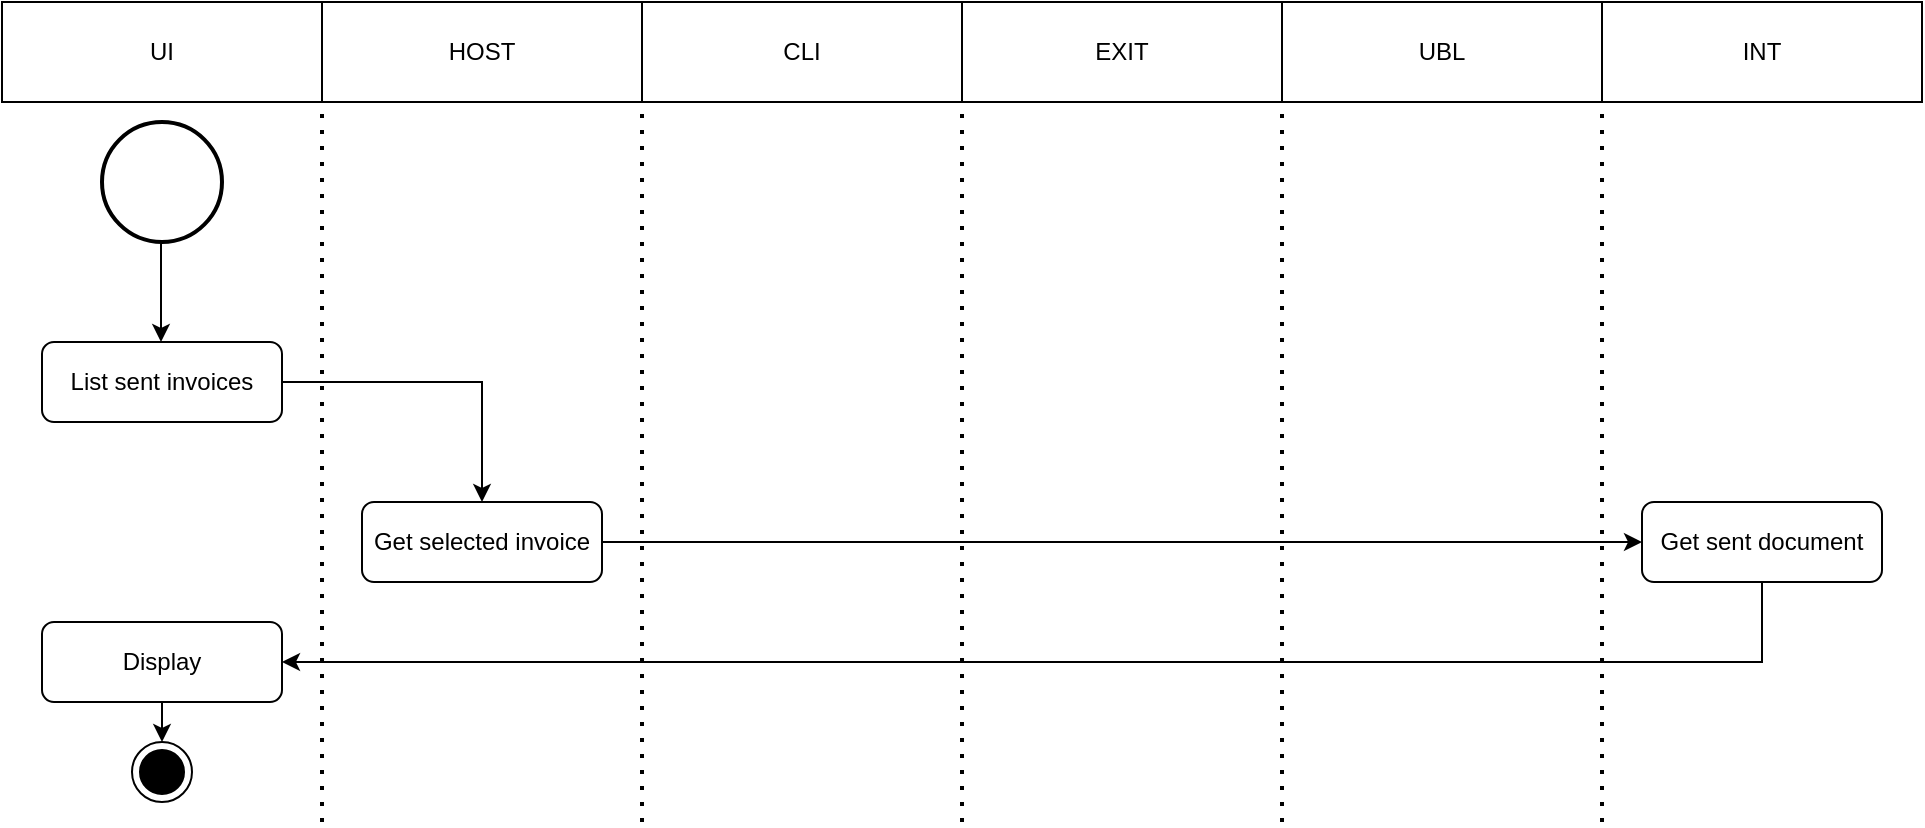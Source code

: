 <mxfile version="14.6.1" type="google"><diagram id="VYzayXerryzbBBfZEsYG" name="Page-1"><mxGraphModel dx="1829" dy="2151" grid="1" gridSize="10" guides="1" tooltips="1" connect="1" arrows="1" fold="1" page="1" pageScale="1" pageWidth="827" pageHeight="1169" math="0" shadow="0"><root><mxCell id="0"/><mxCell id="1" parent="0"/><mxCell id="x9jJ2PwtCyxCPvZJaLUr-1" value="UI" style="rounded=0;whiteSpace=wrap;html=1;fillColor=none;" vertex="1" parent="1"><mxGeometry y="-1090" width="160" height="50" as="geometry"/></mxCell><mxCell id="x9jJ2PwtCyxCPvZJaLUr-2" value="HOST" style="rounded=0;whiteSpace=wrap;html=1;fillColor=none;" vertex="1" parent="1"><mxGeometry x="160" y="-1090" width="160" height="50" as="geometry"/></mxCell><mxCell id="x9jJ2PwtCyxCPvZJaLUr-3" value="CLI" style="rounded=0;whiteSpace=wrap;html=1;fillColor=none;" vertex="1" parent="1"><mxGeometry x="320" y="-1090" width="160" height="50" as="geometry"/></mxCell><mxCell id="x9jJ2PwtCyxCPvZJaLUr-4" value="EXIT" style="rounded=0;whiteSpace=wrap;html=1;fillColor=none;" vertex="1" parent="1"><mxGeometry x="480" y="-1090" width="160" height="50" as="geometry"/></mxCell><mxCell id="x9jJ2PwtCyxCPvZJaLUr-5" value="UBL" style="rounded=0;whiteSpace=wrap;html=1;fillColor=none;" vertex="1" parent="1"><mxGeometry x="640" y="-1090" width="160" height="50" as="geometry"/></mxCell><mxCell id="x9jJ2PwtCyxCPvZJaLUr-6" value="INT" style="rounded=0;whiteSpace=wrap;html=1;fillColor=none;" vertex="1" parent="1"><mxGeometry x="800" y="-1090" width="160" height="50" as="geometry"/></mxCell><mxCell id="x9jJ2PwtCyxCPvZJaLUr-7" value="" style="strokeWidth=2;html=1;shape=mxgraph.flowchart.start_2;whiteSpace=wrap;" vertex="1" parent="1"><mxGeometry x="50" y="-1030" width="60" height="60" as="geometry"/></mxCell><mxCell id="x9jJ2PwtCyxCPvZJaLUr-8" value="" style="endArrow=classic;html=1;" edge="1" parent="1"><mxGeometry width="50" height="50" relative="1" as="geometry"><mxPoint x="79.5" y="-970" as="sourcePoint"/><mxPoint x="79.5" y="-920" as="targetPoint"/></mxGeometry></mxCell><mxCell id="x9jJ2PwtCyxCPvZJaLUr-9" style="edgeStyle=orthogonalEdgeStyle;rounded=0;orthogonalLoop=1;jettySize=auto;html=1;entryX=0.5;entryY=0;entryDx=0;entryDy=0;" edge="1" parent="1" source="x9jJ2PwtCyxCPvZJaLUr-10" target="x9jJ2PwtCyxCPvZJaLUr-19"><mxGeometry relative="1" as="geometry"/></mxCell><mxCell id="x9jJ2PwtCyxCPvZJaLUr-10" value="List sent invoices" style="rounded=1;whiteSpace=wrap;html=1;" vertex="1" parent="1"><mxGeometry x="20" y="-920" width="120" height="40" as="geometry"/></mxCell><mxCell id="x9jJ2PwtCyxCPvZJaLUr-11" style="edgeStyle=orthogonalEdgeStyle;rounded=0;orthogonalLoop=1;jettySize=auto;html=1;exitX=0.5;exitY=1;exitDx=0;exitDy=0;entryX=0.5;entryY=0;entryDx=0;entryDy=0;" edge="1" parent="1" target="x9jJ2PwtCyxCPvZJaLUr-12"><mxGeometry relative="1" as="geometry"><mxPoint x="80" y="-740" as="sourcePoint"/></mxGeometry></mxCell><mxCell id="x9jJ2PwtCyxCPvZJaLUr-12" value="" style="ellipse;html=1;shape=endState;fillColor=#000000;" vertex="1" parent="1"><mxGeometry x="65" y="-720" width="30" height="30" as="geometry"/></mxCell><mxCell id="x9jJ2PwtCyxCPvZJaLUr-13" value="" style="endArrow=none;dashed=1;html=1;dashPattern=1 3;strokeWidth=2;entryX=0;entryY=1;entryDx=0;entryDy=0;" edge="1" parent="1" target="x9jJ2PwtCyxCPvZJaLUr-2"><mxGeometry width="50" height="50" relative="1" as="geometry"><mxPoint x="160" y="-680" as="sourcePoint"/><mxPoint x="710" y="-780" as="targetPoint"/></mxGeometry></mxCell><mxCell id="x9jJ2PwtCyxCPvZJaLUr-14" value="" style="endArrow=none;dashed=1;html=1;dashPattern=1 3;strokeWidth=2;entryX=0;entryY=1;entryDx=0;entryDy=0;" edge="1" parent="1"><mxGeometry width="50" height="50" relative="1" as="geometry"><mxPoint x="320" y="-680" as="sourcePoint"/><mxPoint x="320" y="-1040" as="targetPoint"/></mxGeometry></mxCell><mxCell id="x9jJ2PwtCyxCPvZJaLUr-15" value="" style="endArrow=none;dashed=1;html=1;dashPattern=1 3;strokeWidth=2;entryX=0;entryY=1;entryDx=0;entryDy=0;" edge="1" parent="1"><mxGeometry width="50" height="50" relative="1" as="geometry"><mxPoint x="480" y="-680" as="sourcePoint"/><mxPoint x="480" y="-1040" as="targetPoint"/></mxGeometry></mxCell><mxCell id="x9jJ2PwtCyxCPvZJaLUr-16" value="" style="endArrow=none;dashed=1;html=1;dashPattern=1 3;strokeWidth=2;entryX=0;entryY=1;entryDx=0;entryDy=0;" edge="1" parent="1"><mxGeometry width="50" height="50" relative="1" as="geometry"><mxPoint x="640" y="-680" as="sourcePoint"/><mxPoint x="640" y="-1040" as="targetPoint"/></mxGeometry></mxCell><mxCell id="x9jJ2PwtCyxCPvZJaLUr-17" value="" style="endArrow=none;dashed=1;html=1;dashPattern=1 3;strokeWidth=2;entryX=0;entryY=1;entryDx=0;entryDy=0;" edge="1" parent="1"><mxGeometry width="50" height="50" relative="1" as="geometry"><mxPoint x="800" y="-680" as="sourcePoint"/><mxPoint x="800" y="-1040" as="targetPoint"/></mxGeometry></mxCell><mxCell id="x9jJ2PwtCyxCPvZJaLUr-18" style="edgeStyle=orthogonalEdgeStyle;rounded=0;orthogonalLoop=1;jettySize=auto;html=1;entryX=0;entryY=0.5;entryDx=0;entryDy=0;" edge="1" parent="1" source="x9jJ2PwtCyxCPvZJaLUr-19" target="x9jJ2PwtCyxCPvZJaLUr-29"><mxGeometry relative="1" as="geometry"><mxPoint x="490" y="-820" as="targetPoint"/></mxGeometry></mxCell><mxCell id="x9jJ2PwtCyxCPvZJaLUr-19" value="Get selected invoice" style="rounded=1;whiteSpace=wrap;html=1;" vertex="1" parent="1"><mxGeometry x="180" y="-840" width="120" height="40" as="geometry"/></mxCell><mxCell id="x9jJ2PwtCyxCPvZJaLUr-24" value="Display" style="rounded=1;whiteSpace=wrap;html=1;" vertex="1" parent="1"><mxGeometry x="20" y="-780" width="120" height="40" as="geometry"/></mxCell><mxCell id="x9jJ2PwtCyxCPvZJaLUr-31" style="edgeStyle=orthogonalEdgeStyle;rounded=0;orthogonalLoop=1;jettySize=auto;html=1;entryX=1;entryY=0.5;entryDx=0;entryDy=0;" edge="1" parent="1" source="x9jJ2PwtCyxCPvZJaLUr-29" target="x9jJ2PwtCyxCPvZJaLUr-24"><mxGeometry relative="1" as="geometry"><Array as="points"><mxPoint x="880" y="-760"/></Array></mxGeometry></mxCell><mxCell id="x9jJ2PwtCyxCPvZJaLUr-29" value="Get sent document" style="rounded=1;whiteSpace=wrap;html=1;" vertex="1" parent="1"><mxGeometry x="820" y="-840" width="120" height="40" as="geometry"/></mxCell></root></mxGraphModel></diagram></mxfile>